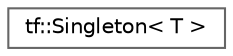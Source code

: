 digraph "类继承关系图"
{
 // LATEX_PDF_SIZE
  bgcolor="transparent";
  edge [fontname=Helvetica,fontsize=10,labelfontname=Helvetica,labelfontsize=10];
  node [fontname=Helvetica,fontsize=10,shape=box,height=0.2,width=0.4];
  rankdir="LR";
  Node0 [id="Node000000",label="tf::Singleton\< T \>",height=0.2,width=0.4,color="grey40", fillcolor="white", style="filled",URL="$classtf_1_1_singleton.html",tooltip="class template to create a thread-safe singleton object"];
}
